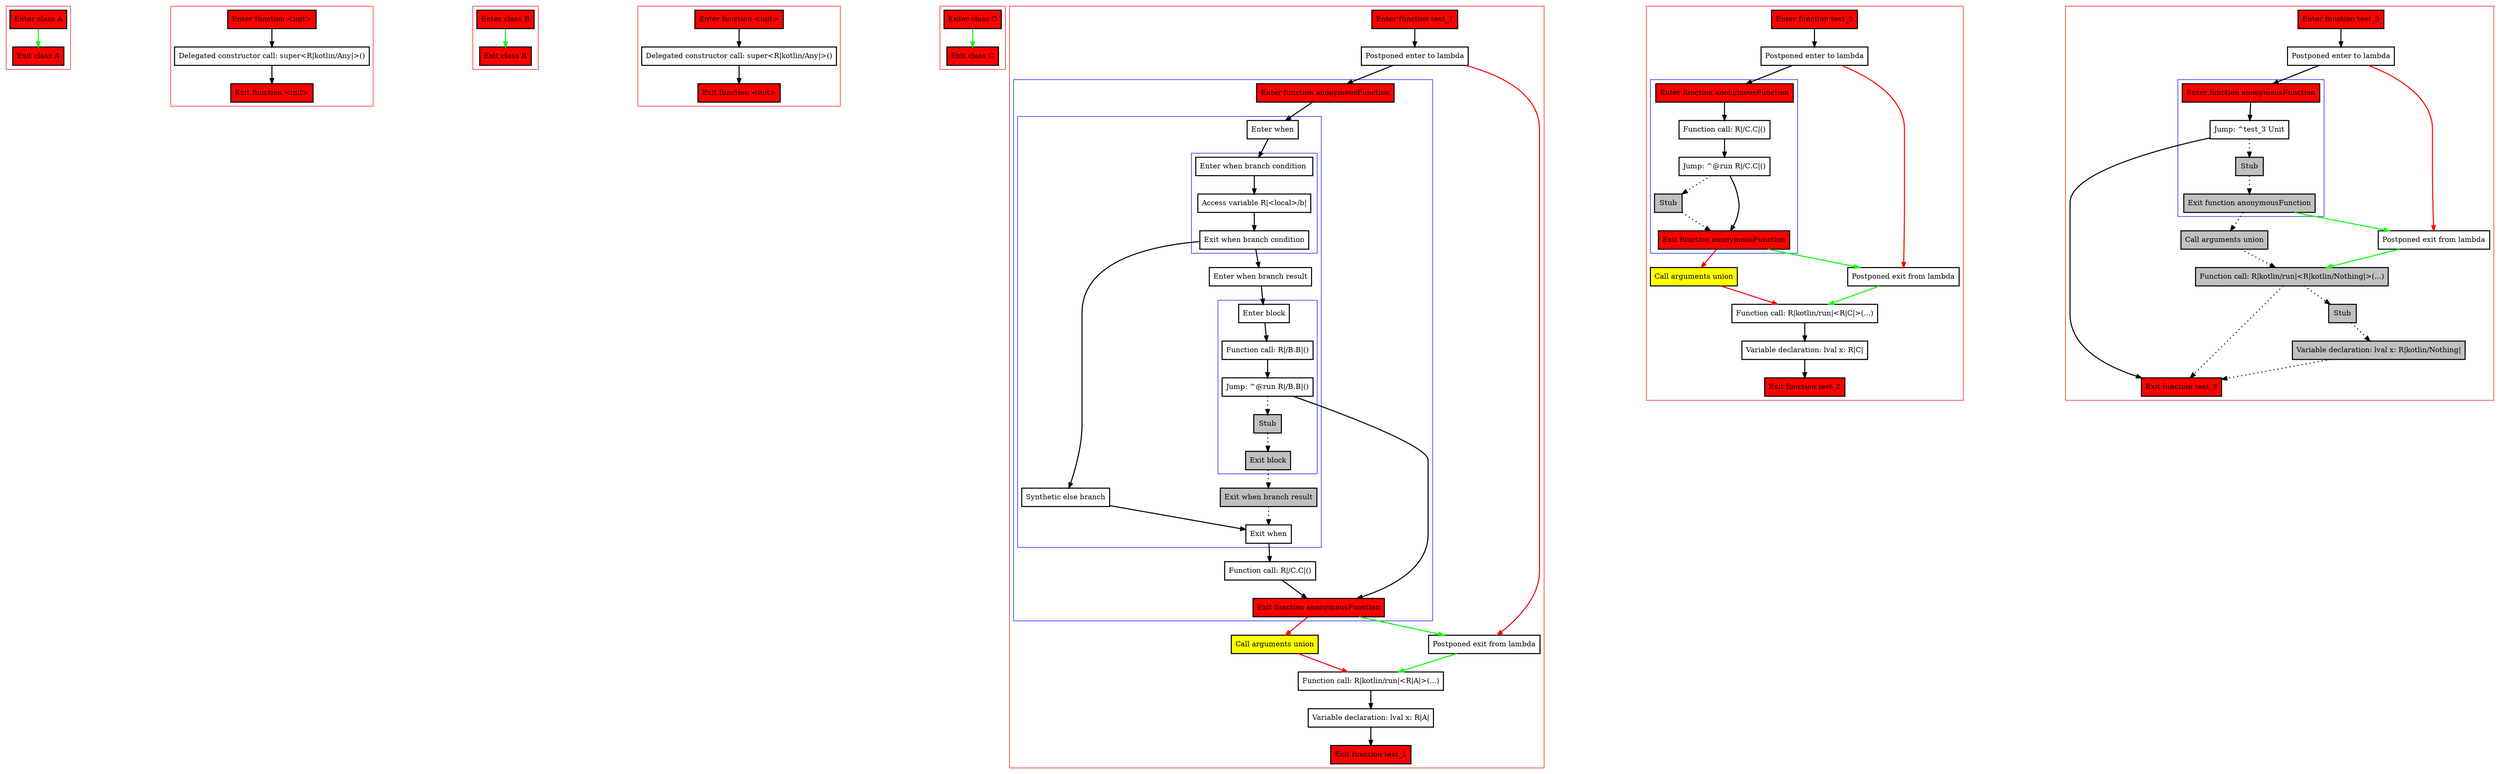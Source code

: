 digraph returnValuesFromLambda_kt {
    graph [nodesep=3]
    node [shape=box penwidth=2]
    edge [penwidth=2]

    subgraph cluster_0 {
        color=red
        0 [label="Enter class A" style="filled" fillcolor=red];
        1 [label="Exit class A" style="filled" fillcolor=red];
    }
    0 -> {1} [color=green];

    subgraph cluster_1 {
        color=red
        2 [label="Enter function <init>" style="filled" fillcolor=red];
        4 [label="Delegated constructor call: super<R|kotlin/Any|>()"];
        3 [label="Exit function <init>" style="filled" fillcolor=red];
    }
    2 -> {4};
    4 -> {3};

    subgraph cluster_2 {
        color=red
        5 [label="Enter class B" style="filled" fillcolor=red];
        6 [label="Exit class B" style="filled" fillcolor=red];
    }
    5 -> {6} [color=green];

    subgraph cluster_3 {
        color=red
        7 [label="Enter function <init>" style="filled" fillcolor=red];
        9 [label="Delegated constructor call: super<R|kotlin/Any|>()"];
        8 [label="Exit function <init>" style="filled" fillcolor=red];
    }
    7 -> {9};
    9 -> {8};

    subgraph cluster_4 {
        color=red
        10 [label="Enter class C" style="filled" fillcolor=red];
        11 [label="Exit class C" style="filled" fillcolor=red];
    }
    10 -> {11} [color=green];

    subgraph cluster_5 {
        color=red
        12 [label="Enter function test_1" style="filled" fillcolor=red];
        14 [label="Postponed enter to lambda"];
        subgraph cluster_6 {
            color=blue
            19 [label="Enter function anonymousFunction" style="filled" fillcolor=red];
            subgraph cluster_7 {
                color=blue
                21 [label="Enter when"];
                subgraph cluster_8 {
                    color=blue
                    23 [label="Enter when branch condition "];
                    24 [label="Access variable R|<local>/b|"];
                    25 [label="Exit when branch condition"];
                }
                33 [label="Synthetic else branch"];
                26 [label="Enter when branch result"];
                subgraph cluster_9 {
                    color=blue
                    27 [label="Enter block"];
                    28 [label="Function call: R|/B.B|()"];
                    29 [label="Jump: ^@run R|/B.B|()"];
                    30 [label="Stub" style="filled" fillcolor=gray];
                    31 [label="Exit block" style="filled" fillcolor=gray];
                }
                32 [label="Exit when branch result" style="filled" fillcolor=gray];
                22 [label="Exit when"];
            }
            34 [label="Function call: R|/C.C|()"];
            20 [label="Exit function anonymousFunction" style="filled" fillcolor=red];
        }
        17 [label="Call arguments union" style="filled" fillcolor=yellow];
        15 [label="Postponed exit from lambda"];
        16 [label="Function call: R|kotlin/run|<R|A|>(...)"];
        18 [label="Variable declaration: lval x: R|A|"];
        13 [label="Exit function test_1" style="filled" fillcolor=red];
    }
    12 -> {14};
    14 -> {19};
    14 -> {15} [color=red];
    15 -> {16} [color=green];
    16 -> {18};
    17 -> {16} [color=red];
    18 -> {13};
    19 -> {21};
    20 -> {15} [color=green];
    20 -> {17} [color=red];
    21 -> {23};
    22 -> {34};
    23 -> {24};
    24 -> {25};
    25 -> {26 33};
    26 -> {27};
    27 -> {28};
    28 -> {29};
    29 -> {20};
    29 -> {30} [style=dotted];
    30 -> {31} [style=dotted];
    31 -> {32} [style=dotted];
    32 -> {22} [style=dotted];
    33 -> {22};
    34 -> {20};

    subgraph cluster_10 {
        color=red
        35 [label="Enter function test_2" style="filled" fillcolor=red];
        37 [label="Postponed enter to lambda"];
        subgraph cluster_11 {
            color=blue
            42 [label="Enter function anonymousFunction" style="filled" fillcolor=red];
            44 [label="Function call: R|/C.C|()"];
            45 [label="Jump: ^@run R|/C.C|()"];
            46 [label="Stub" style="filled" fillcolor=gray];
            43 [label="Exit function anonymousFunction" style="filled" fillcolor=red];
        }
        40 [label="Call arguments union" style="filled" fillcolor=yellow];
        38 [label="Postponed exit from lambda"];
        39 [label="Function call: R|kotlin/run|<R|C|>(...)"];
        41 [label="Variable declaration: lval x: R|C|"];
        36 [label="Exit function test_2" style="filled" fillcolor=red];
    }
    35 -> {37};
    37 -> {42};
    37 -> {38} [color=red];
    38 -> {39} [color=green];
    39 -> {41};
    40 -> {39} [color=red];
    41 -> {36};
    42 -> {44};
    43 -> {38} [color=green];
    43 -> {40} [color=red];
    44 -> {45};
    45 -> {43};
    45 -> {46} [style=dotted];
    46 -> {43} [style=dotted];

    subgraph cluster_12 {
        color=red
        47 [label="Enter function test_3" style="filled" fillcolor=red];
        49 [label="Postponed enter to lambda"];
        subgraph cluster_13 {
            color=blue
            55 [label="Enter function anonymousFunction" style="filled" fillcolor=red];
            57 [label="Jump: ^test_3 Unit"];
            58 [label="Stub" style="filled" fillcolor=gray];
            56 [label="Exit function anonymousFunction" style="filled" fillcolor=red style="filled" fillcolor=gray];
        }
        52 [label="Call arguments union" style="filled" fillcolor=gray];
        50 [label="Postponed exit from lambda"];
        51 [label="Function call: R|kotlin/run|<R|kotlin/Nothing|>(...)" style="filled" fillcolor=gray];
        53 [label="Stub" style="filled" fillcolor=gray];
        54 [label="Variable declaration: lval x: R|kotlin/Nothing|" style="filled" fillcolor=gray];
        48 [label="Exit function test_3" style="filled" fillcolor=red];
    }
    47 -> {49};
    49 -> {55};
    49 -> {50} [color=red];
    50 -> {51} [color=green];
    51 -> {48 53} [style=dotted];
    52 -> {51} [style=dotted];
    53 -> {54} [style=dotted];
    54 -> {48} [style=dotted];
    55 -> {57};
    56 -> {52} [style=dotted];
    56 -> {50} [color=green];
    57 -> {48};
    57 -> {58} [style=dotted];
    58 -> {56} [style=dotted];

}
